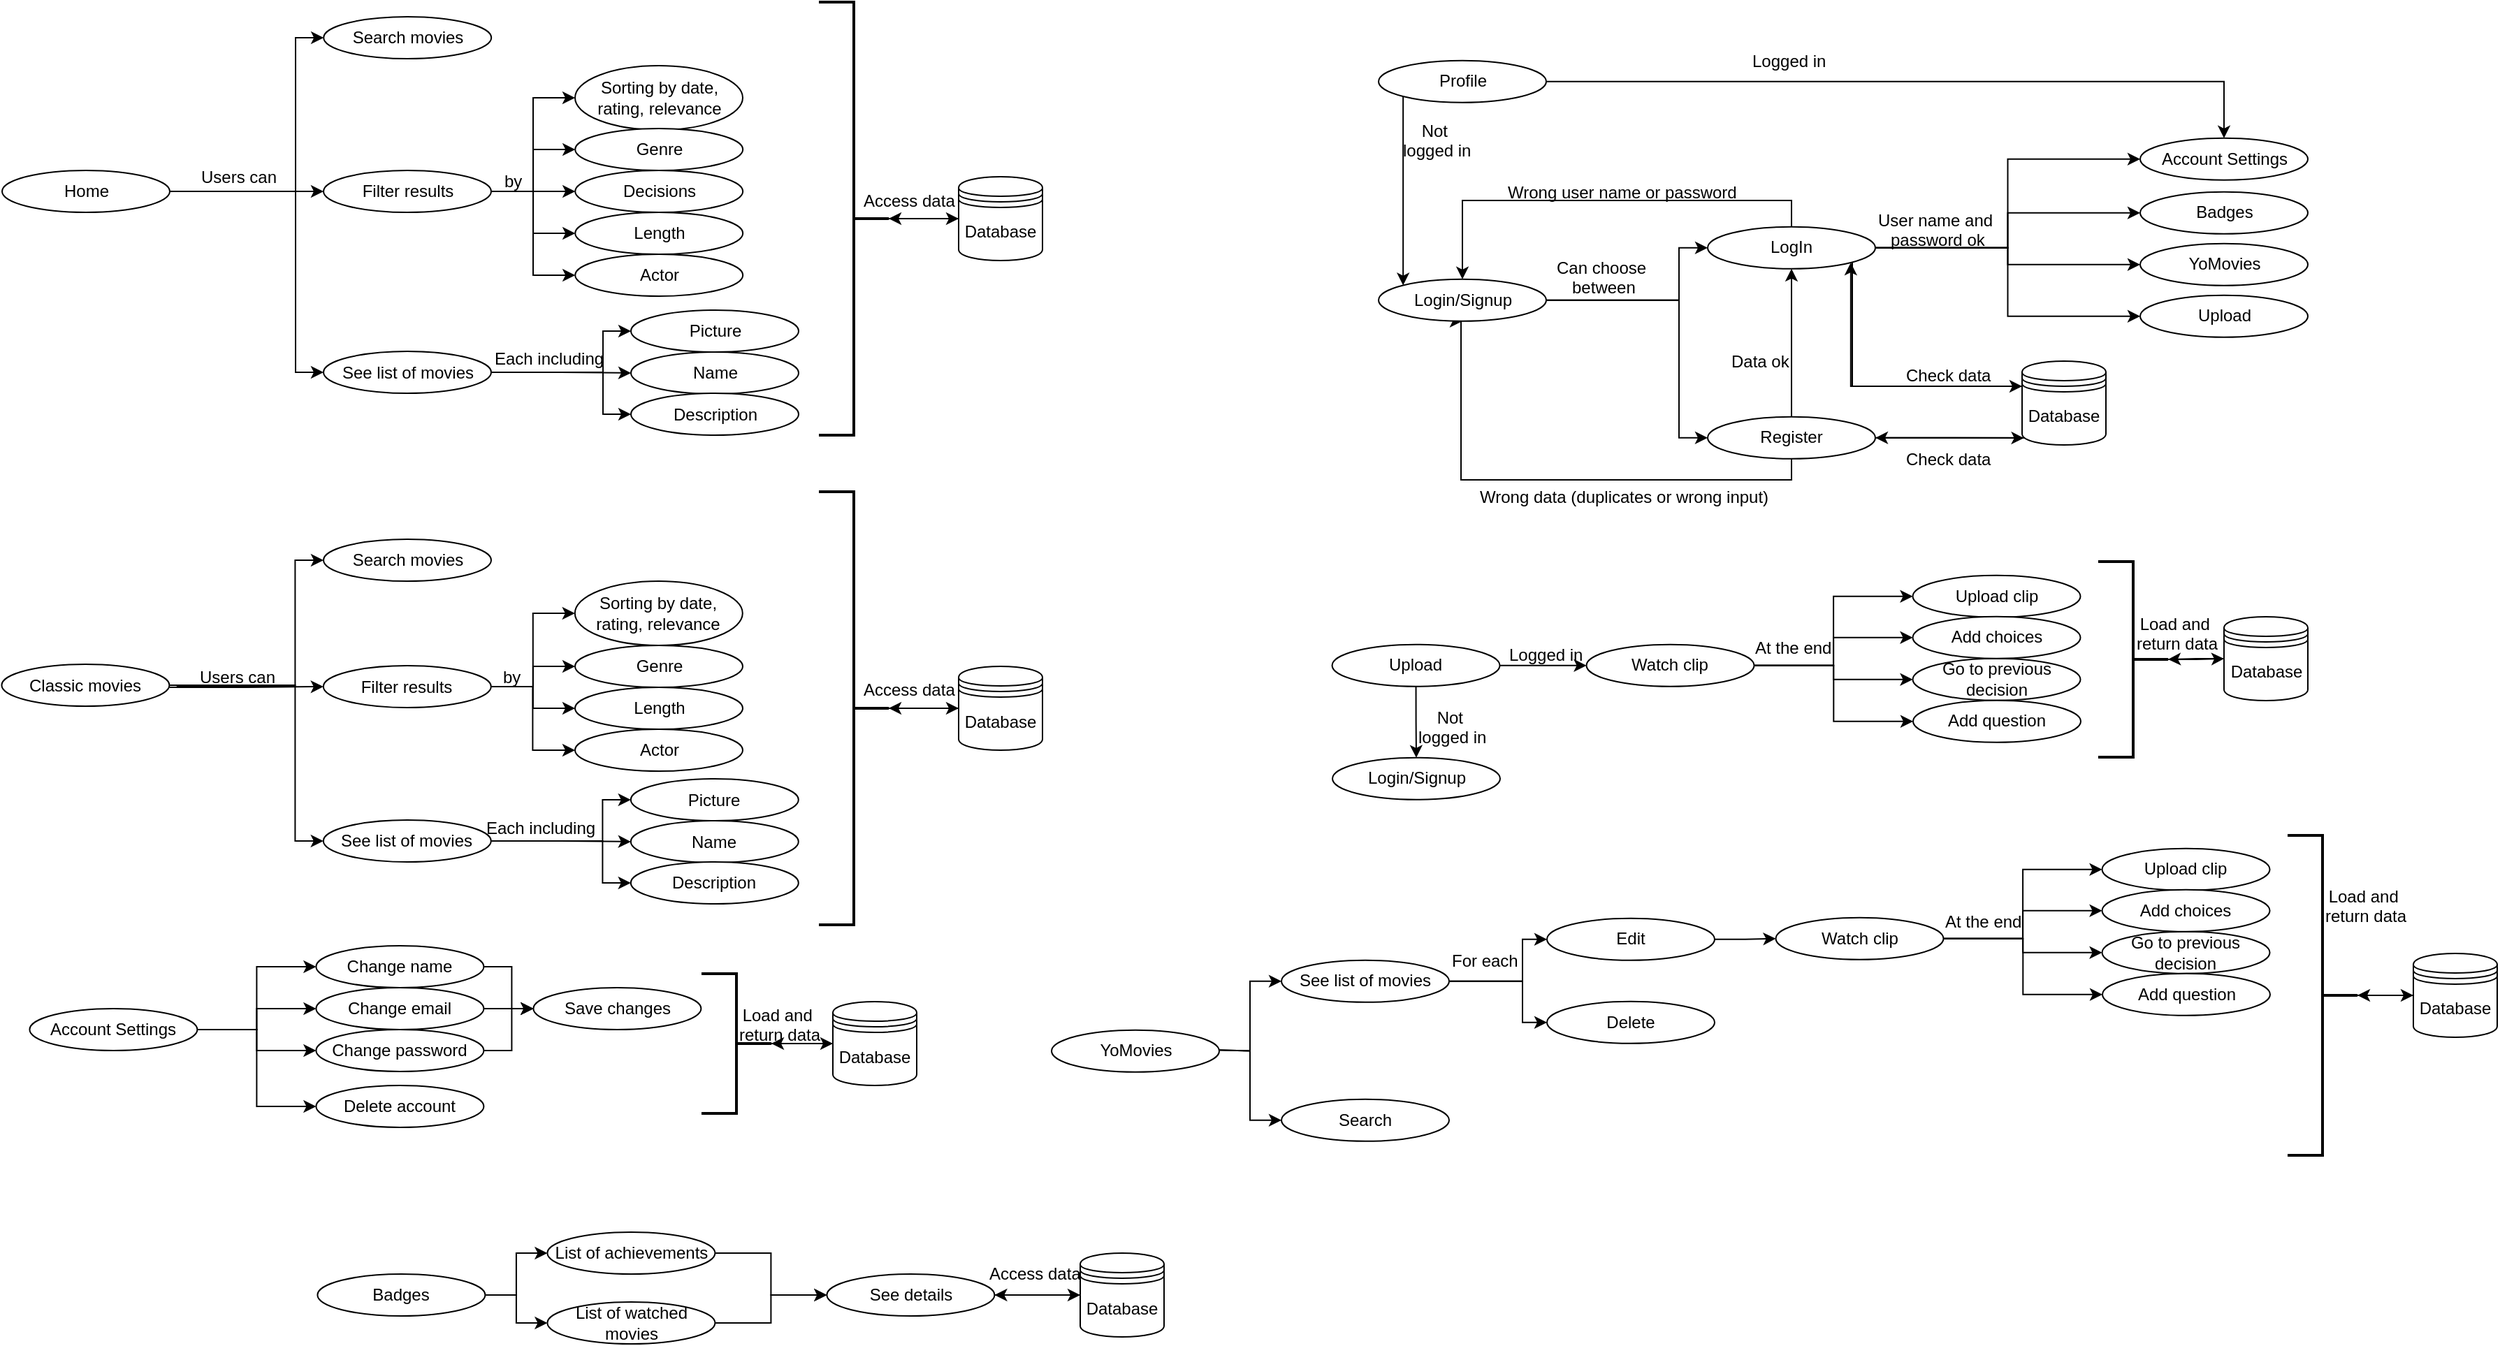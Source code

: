 <mxfile version="10.6.3" type="google"><diagram id="3zmbO9-V6iHNJjrqiIdQ" name="Page-1"><mxGraphModel dx="1140" dy="932" grid="1" gridSize="10" guides="1" tooltips="1" connect="1" arrows="1" fold="1" page="1" pageScale="1" pageWidth="827" pageHeight="1169" math="0" shadow="0"><root><mxCell id="0"/><mxCell id="1" parent="0"/><mxCell id="jppHFdjAUzHab7sKZtSi-10" style="edgeStyle=orthogonalEdgeStyle;rounded=0;orthogonalLoop=1;jettySize=auto;html=1;entryX=0;entryY=0.5;entryDx=0;entryDy=0;" edge="1" parent="1" source="mgn6zK6UEKOlEWov0Aiq-14" target="mgn6zK6UEKOlEWov0Aiq-22"><mxGeometry relative="1" as="geometry"/></mxCell><mxCell id="jppHFdjAUzHab7sKZtSi-11" style="edgeStyle=orthogonalEdgeStyle;rounded=0;orthogonalLoop=1;jettySize=auto;html=1;exitX=1;exitY=0.5;exitDx=0;exitDy=0;entryX=0;entryY=0.5;entryDx=0;entryDy=0;" edge="1" parent="1" source="mgn6zK6UEKOlEWov0Aiq-14" target="mgn6zK6UEKOlEWov0Aiq-24"><mxGeometry relative="1" as="geometry"/></mxCell><mxCell id="jppHFdjAUzHab7sKZtSi-12" style="edgeStyle=orthogonalEdgeStyle;rounded=0;orthogonalLoop=1;jettySize=auto;html=1;exitX=1;exitY=0.5;exitDx=0;exitDy=0;entryX=0;entryY=0.5;entryDx=0;entryDy=0;" edge="1" parent="1" source="mgn6zK6UEKOlEWov0Aiq-14" target="mgn6zK6UEKOlEWov0Aiq-21"><mxGeometry relative="1" as="geometry"/></mxCell><mxCell id="jppHFdjAUzHab7sKZtSi-80" style="edgeStyle=orthogonalEdgeStyle;rounded=0;orthogonalLoop=1;jettySize=auto;html=1;exitX=0.5;exitY=0;exitDx=0;exitDy=0;entryX=0.5;entryY=0;entryDx=0;entryDy=0;" edge="1" parent="1" source="mgn6zK6UEKOlEWov0Aiq-14" target="mgn6zK6UEKOlEWov0Aiq-29"><mxGeometry relative="1" as="geometry"><Array as="points"><mxPoint x="1305.5" y="171.5"/><mxPoint x="1070.5" y="171.5"/></Array></mxGeometry></mxCell><mxCell id="jppHFdjAUzHab7sKZtSi-91" style="edgeStyle=orthogonalEdgeStyle;rounded=0;orthogonalLoop=1;jettySize=auto;html=1;exitX=1;exitY=1;exitDx=0;exitDy=0;entryX=0;entryY=0.3;entryDx=0;entryDy=0;" edge="1" parent="1" source="mgn6zK6UEKOlEWov0Aiq-14" target="jppHFdjAUzHab7sKZtSi-86"><mxGeometry relative="1" as="geometry"><Array as="points"><mxPoint x="1349.5" y="304.5"/></Array></mxGeometry></mxCell><mxCell id="jppHFdjAUzHab7sKZtSi-154" style="edgeStyle=orthogonalEdgeStyle;rounded=0;orthogonalLoop=1;jettySize=auto;html=1;exitX=1;exitY=0.5;exitDx=0;exitDy=0;entryX=0;entryY=0.5;entryDx=0;entryDy=0;" edge="1" parent="1" source="mgn6zK6UEKOlEWov0Aiq-14" target="jppHFdjAUzHab7sKZtSi-153"><mxGeometry relative="1" as="geometry"/></mxCell><mxCell id="mgn6zK6UEKOlEWov0Aiq-14" value="LogIn" style="ellipse;whiteSpace=wrap;html=1;" parent="1" vertex="1"><mxGeometry x="1246" y="190.4" width="120" height="30" as="geometry"/></mxCell><mxCell id="jppHFdjAUzHab7sKZtSi-82" style="edgeStyle=orthogonalEdgeStyle;rounded=0;orthogonalLoop=1;jettySize=auto;html=1;entryX=0.5;entryY=1;entryDx=0;entryDy=0;" edge="1" parent="1" source="mgn6zK6UEKOlEWov0Aiq-18" target="mgn6zK6UEKOlEWov0Aiq-14"><mxGeometry relative="1" as="geometry"/></mxCell><mxCell id="jppHFdjAUzHab7sKZtSi-84" style="edgeStyle=orthogonalEdgeStyle;rounded=0;orthogonalLoop=1;jettySize=auto;html=1;entryX=0.5;entryY=1;entryDx=0;entryDy=0;" edge="1" parent="1" source="mgn6zK6UEKOlEWov0Aiq-18" target="mgn6zK6UEKOlEWov0Aiq-29"><mxGeometry relative="1" as="geometry"><Array as="points"><mxPoint x="1306.5" y="371.5"/><mxPoint x="1069.5" y="371.5"/></Array></mxGeometry></mxCell><mxCell id="jppHFdjAUzHab7sKZtSi-88" style="edgeStyle=orthogonalEdgeStyle;rounded=0;orthogonalLoop=1;jettySize=auto;html=1;entryX=0.022;entryY=0.918;entryDx=0;entryDy=0;entryPerimeter=0;" edge="1" parent="1" source="mgn6zK6UEKOlEWov0Aiq-18" target="jppHFdjAUzHab7sKZtSi-86"><mxGeometry relative="1" as="geometry"><Array as="points"><mxPoint x="1423" y="342"/><mxPoint x="1423" y="342"/></Array></mxGeometry></mxCell><mxCell id="mgn6zK6UEKOlEWov0Aiq-18" value="Register" style="ellipse;whiteSpace=wrap;html=1;" parent="1" vertex="1"><mxGeometry x="1246" y="326.4" width="120" height="30" as="geometry"/></mxCell><mxCell id="jppHFdjAUzHab7sKZtSi-6" style="edgeStyle=orthogonalEdgeStyle;rounded=0;orthogonalLoop=1;jettySize=auto;html=1;exitX=1;exitY=0.5;exitDx=0;exitDy=0;entryX=0;entryY=0.5;entryDx=0;entryDy=0;" edge="1" parent="1" source="mgn6zK6UEKOlEWov0Aiq-19" target="mgn6zK6UEKOlEWov0Aiq-28"><mxGeometry relative="1" as="geometry"><Array as="points"><mxPoint x="235.5" y="165"/><mxPoint x="235.5" y="55"/></Array></mxGeometry></mxCell><mxCell id="jppHFdjAUzHab7sKZtSi-7" style="edgeStyle=orthogonalEdgeStyle;rounded=0;orthogonalLoop=1;jettySize=auto;html=1;exitX=1;exitY=0.5;exitDx=0;exitDy=0;entryX=0;entryY=0.5;entryDx=0;entryDy=0;" edge="1" parent="1" source="mgn6zK6UEKOlEWov0Aiq-19" target="mgn6zK6UEKOlEWov0Aiq-36"><mxGeometry relative="1" as="geometry"/></mxCell><mxCell id="jppHFdjAUzHab7sKZtSi-22" style="edgeStyle=orthogonalEdgeStyle;rounded=0;orthogonalLoop=1;jettySize=auto;html=1;exitX=1;exitY=0.5;exitDx=0;exitDy=0;entryX=0;entryY=0.5;entryDx=0;entryDy=0;" edge="1" parent="1" source="mgn6zK6UEKOlEWov0Aiq-19" target="jppHFdjAUzHab7sKZtSi-21"><mxGeometry relative="1" as="geometry"><Array as="points"><mxPoint x="235.5" y="165"/><mxPoint x="235.5" y="295"/></Array></mxGeometry></mxCell><mxCell id="mgn6zK6UEKOlEWov0Aiq-19" value="Home" style="ellipse;whiteSpace=wrap;html=1;" parent="1" vertex="1"><mxGeometry x="25.5" y="150" width="120" height="30" as="geometry"/></mxCell><mxCell id="jppHFdjAUzHab7sKZtSi-62" style="edgeStyle=orthogonalEdgeStyle;rounded=0;orthogonalLoop=1;jettySize=auto;html=1;exitX=1;exitY=0.5;exitDx=0;exitDy=0;entryX=0;entryY=0.5;entryDx=0;entryDy=0;" edge="1" parent="1" source="mgn6zK6UEKOlEWov0Aiq-20" target="jppHFdjAUzHab7sKZtSi-54"><mxGeometry relative="1" as="geometry"><Array as="points"><mxPoint x="235.2" y="519"/><mxPoint x="235.2" y="630"/></Array></mxGeometry></mxCell><mxCell id="mgn6zK6UEKOlEWov0Aiq-20" value="Classic movies" style="ellipse;whiteSpace=wrap;html=1;" parent="1" vertex="1"><mxGeometry x="25.2" y="503.5" width="120" height="30" as="geometry"/></mxCell><mxCell id="mgn6zK6UEKOlEWov0Aiq-21" value="Upload" style="ellipse;whiteSpace=wrap;html=1;" parent="1" vertex="1"><mxGeometry x="1555.5" y="239.4" width="120" height="30" as="geometry"/></mxCell><mxCell id="mgn6zK6UEKOlEWov0Aiq-22" value="Account Settings&lt;br&gt;" style="ellipse;whiteSpace=wrap;html=1;" parent="1" vertex="1"><mxGeometry x="1555.5" y="126.9" width="120" height="30" as="geometry"/></mxCell><mxCell id="mgn6zK6UEKOlEWov0Aiq-24" value="Badges" style="ellipse;whiteSpace=wrap;html=1;" parent="1" vertex="1"><mxGeometry x="1555.5" y="165.4" width="120" height="30" as="geometry"/></mxCell><mxCell id="mgn6zK6UEKOlEWov0Aiq-28" value="Search movies" style="ellipse;whiteSpace=wrap;html=1;" parent="1" vertex="1"><mxGeometry x="255.6" y="40" width="120" height="30" as="geometry"/></mxCell><mxCell id="jppHFdjAUzHab7sKZtSi-4" style="edgeStyle=orthogonalEdgeStyle;rounded=0;orthogonalLoop=1;jettySize=auto;html=1;entryX=0;entryY=0.5;entryDx=0;entryDy=0;" edge="1" parent="1" source="mgn6zK6UEKOlEWov0Aiq-29" target="mgn6zK6UEKOlEWov0Aiq-14"><mxGeometry relative="1" as="geometry"><Array as="points"><mxPoint x="1225.5" y="242.5"/><mxPoint x="1225.5" y="205.5"/></Array></mxGeometry></mxCell><mxCell id="jppHFdjAUzHab7sKZtSi-5" style="edgeStyle=orthogonalEdgeStyle;rounded=0;orthogonalLoop=1;jettySize=auto;html=1;exitX=1;exitY=0.5;exitDx=0;exitDy=0;entryX=0;entryY=0.5;entryDx=0;entryDy=0;" edge="1" parent="1" source="mgn6zK6UEKOlEWov0Aiq-29" target="mgn6zK6UEKOlEWov0Aiq-18"><mxGeometry relative="1" as="geometry"><Array as="points"><mxPoint x="1225.5" y="242.5"/><mxPoint x="1225.5" y="341.5"/></Array></mxGeometry></mxCell><mxCell id="mgn6zK6UEKOlEWov0Aiq-29" value="Login/Signup" style="ellipse;whiteSpace=wrap;html=1;" parent="1" vertex="1"><mxGeometry x="1010.5" y="227.9" width="120" height="30" as="geometry"/></mxCell><mxCell id="jppHFdjAUzHab7sKZtSi-13" style="edgeStyle=orthogonalEdgeStyle;rounded=0;orthogonalLoop=1;jettySize=auto;html=1;entryX=0;entryY=0.5;entryDx=0;entryDy=0;" edge="1" parent="1" source="mgn6zK6UEKOlEWov0Aiq-36" target="jppHFdjAUzHab7sKZtSi-2"><mxGeometry relative="1" as="geometry"/></mxCell><mxCell id="jppHFdjAUzHab7sKZtSi-14" style="edgeStyle=orthogonalEdgeStyle;rounded=0;orthogonalLoop=1;jettySize=auto;html=1;entryX=0;entryY=0.5;entryDx=0;entryDy=0;" edge="1" parent="1" source="mgn6zK6UEKOlEWov0Aiq-36" target="jppHFdjAUzHab7sKZtSi-8"><mxGeometry relative="1" as="geometry"/></mxCell><mxCell id="jppHFdjAUzHab7sKZtSi-15" style="edgeStyle=orthogonalEdgeStyle;rounded=0;orthogonalLoop=1;jettySize=auto;html=1;exitX=1;exitY=0.5;exitDx=0;exitDy=0;entryX=0;entryY=0.5;entryDx=0;entryDy=0;" edge="1" parent="1" source="mgn6zK6UEKOlEWov0Aiq-36" target="jppHFdjAUzHab7sKZtSi-9"><mxGeometry relative="1" as="geometry"/></mxCell><mxCell id="jppHFdjAUzHab7sKZtSi-18" style="edgeStyle=orthogonalEdgeStyle;rounded=0;orthogonalLoop=1;jettySize=auto;html=1;exitX=1;exitY=0.5;exitDx=0;exitDy=0;entryX=0;entryY=0.5;entryDx=0;entryDy=0;" edge="1" parent="1" source="mgn6zK6UEKOlEWov0Aiq-36" target="jppHFdjAUzHab7sKZtSi-16"><mxGeometry relative="1" as="geometry"/></mxCell><mxCell id="jppHFdjAUzHab7sKZtSi-19" style="edgeStyle=orthogonalEdgeStyle;rounded=0;orthogonalLoop=1;jettySize=auto;html=1;exitX=1;exitY=0.5;exitDx=0;exitDy=0;entryX=0;entryY=0.5;entryDx=0;entryDy=0;" edge="1" parent="1" source="mgn6zK6UEKOlEWov0Aiq-36" target="jppHFdjAUzHab7sKZtSi-17"><mxGeometry relative="1" as="geometry"><Array as="points"><mxPoint x="405.5" y="165"/><mxPoint x="405.5" y="225"/></Array></mxGeometry></mxCell><mxCell id="mgn6zK6UEKOlEWov0Aiq-36" value="Filter results" style="ellipse;whiteSpace=wrap;html=1;" parent="1" vertex="1"><mxGeometry x="255.5" y="150" width="120" height="30" as="geometry"/></mxCell><mxCell id="jppHFdjAUzHab7sKZtSi-2" value="Sorting by date, rating, relevance" style="ellipse;whiteSpace=wrap;html=1;" vertex="1" parent="1"><mxGeometry x="435.5" y="75" width="120" height="46" as="geometry"/></mxCell><mxCell id="jppHFdjAUzHab7sKZtSi-8" value="Genre" style="ellipse;whiteSpace=wrap;html=1;" vertex="1" parent="1"><mxGeometry x="435.6" y="120" width="120" height="30" as="geometry"/></mxCell><mxCell id="jppHFdjAUzHab7sKZtSi-9" value="Decisions" style="ellipse;whiteSpace=wrap;html=1;" vertex="1" parent="1"><mxGeometry x="435.6" y="150" width="120" height="30" as="geometry"/></mxCell><mxCell id="jppHFdjAUzHab7sKZtSi-16" value="Length" style="ellipse;whiteSpace=wrap;html=1;" vertex="1" parent="1"><mxGeometry x="435.6" y="180" width="120" height="30" as="geometry"/></mxCell><mxCell id="jppHFdjAUzHab7sKZtSi-17" value="Actor&lt;br&gt;" style="ellipse;whiteSpace=wrap;html=1;" vertex="1" parent="1"><mxGeometry x="435.6" y="210" width="120" height="30" as="geometry"/></mxCell><mxCell id="jppHFdjAUzHab7sKZtSi-26" style="edgeStyle=orthogonalEdgeStyle;rounded=0;orthogonalLoop=1;jettySize=auto;html=1;entryX=0;entryY=0.5;entryDx=0;entryDy=0;" edge="1" parent="1" source="jppHFdjAUzHab7sKZtSi-21" target="jppHFdjAUzHab7sKZtSi-24"><mxGeometry relative="1" as="geometry"/></mxCell><mxCell id="jppHFdjAUzHab7sKZtSi-27" style="edgeStyle=orthogonalEdgeStyle;rounded=0;orthogonalLoop=1;jettySize=auto;html=1;entryX=0;entryY=0.5;entryDx=0;entryDy=0;" edge="1" parent="1" source="jppHFdjAUzHab7sKZtSi-21" target="jppHFdjAUzHab7sKZtSi-23"><mxGeometry relative="1" as="geometry"><Array as="points"><mxPoint x="455.5" y="295"/><mxPoint x="455.5" y="265"/></Array></mxGeometry></mxCell><mxCell id="jppHFdjAUzHab7sKZtSi-28" style="edgeStyle=orthogonalEdgeStyle;rounded=0;orthogonalLoop=1;jettySize=auto;html=1;entryX=0;entryY=0.5;entryDx=0;entryDy=0;" edge="1" parent="1" source="jppHFdjAUzHab7sKZtSi-21" target="jppHFdjAUzHab7sKZtSi-25"><mxGeometry relative="1" as="geometry"><Array as="points"><mxPoint x="455.5" y="295"/><mxPoint x="455.5" y="325"/></Array></mxGeometry></mxCell><mxCell id="jppHFdjAUzHab7sKZtSi-21" value="See list of movies" style="ellipse;whiteSpace=wrap;html=1;" vertex="1" parent="1"><mxGeometry x="255.5" y="279.5" width="120" height="30" as="geometry"/></mxCell><mxCell id="jppHFdjAUzHab7sKZtSi-23" value="Picture" style="ellipse;whiteSpace=wrap;html=1;" vertex="1" parent="1"><mxGeometry x="475.5" y="250" width="120" height="30" as="geometry"/></mxCell><mxCell id="jppHFdjAUzHab7sKZtSi-24" value="Name" style="ellipse;whiteSpace=wrap;html=1;" vertex="1" parent="1"><mxGeometry x="475.5" y="280" width="120" height="30" as="geometry"/></mxCell><mxCell id="jppHFdjAUzHab7sKZtSi-25" value="Description" style="ellipse;whiteSpace=wrap;html=1;" vertex="1" parent="1"><mxGeometry x="475.5" y="309.5" width="120" height="30" as="geometry"/></mxCell><mxCell id="jppHFdjAUzHab7sKZtSi-30" value="Users can" style="text;html=1;resizable=0;points=[];autosize=1;align=left;verticalAlign=top;spacingTop=-4;" vertex="1" parent="1"><mxGeometry x="165.5" y="145" width="70" height="20" as="geometry"/></mxCell><mxCell id="jppHFdjAUzHab7sKZtSi-31" value="by" style="text;html=1;resizable=0;points=[];autosize=1;align=left;verticalAlign=top;spacingTop=-4;" vertex="1" parent="1"><mxGeometry x="382.5" y="148" width="30" height="20" as="geometry"/></mxCell><mxCell id="jppHFdjAUzHab7sKZtSi-33" value="Each including" style="text;html=1;resizable=0;points=[];autosize=1;align=left;verticalAlign=top;spacingTop=-4;" vertex="1" parent="1"><mxGeometry x="375.5" y="274.5" width="90" height="20" as="geometry"/></mxCell><mxCell id="jppHFdjAUzHab7sKZtSi-36" style="edgeStyle=orthogonalEdgeStyle;rounded=0;orthogonalLoop=1;jettySize=auto;html=1;exitX=1;exitY=0.5;exitDx=0;exitDy=0;entryX=0;entryY=0.5;entryDx=0;entryDy=0;" edge="1" parent="1" target="jppHFdjAUzHab7sKZtSi-39"><mxGeometry relative="1" as="geometry"><mxPoint x="150.4" y="519.5" as="sourcePoint"/><Array as="points"><mxPoint x="235.2" y="520"/><mxPoint x="235.2" y="429"/></Array></mxGeometry></mxCell><mxCell id="jppHFdjAUzHab7sKZtSi-37" style="edgeStyle=orthogonalEdgeStyle;rounded=0;orthogonalLoop=1;jettySize=auto;html=1;exitX=1;exitY=0.55;exitDx=0;exitDy=0;entryX=0;entryY=0.5;entryDx=0;entryDy=0;exitPerimeter=0;" edge="1" parent="1" target="jppHFdjAUzHab7sKZtSi-45" source="mgn6zK6UEKOlEWov0Aiq-20"><mxGeometry relative="1" as="geometry"><mxPoint x="150.4" y="519.5" as="sourcePoint"/></mxGeometry></mxCell><mxCell id="jppHFdjAUzHab7sKZtSi-39" value="Search movies" style="ellipse;whiteSpace=wrap;html=1;" vertex="1" parent="1"><mxGeometry x="255.5" y="414" width="120" height="30" as="geometry"/></mxCell><mxCell id="jppHFdjAUzHab7sKZtSi-40" style="edgeStyle=orthogonalEdgeStyle;rounded=0;orthogonalLoop=1;jettySize=auto;html=1;entryX=0;entryY=0.5;entryDx=0;entryDy=0;" edge="1" parent="1" source="jppHFdjAUzHab7sKZtSi-45" target="jppHFdjAUzHab7sKZtSi-46"><mxGeometry relative="1" as="geometry"/></mxCell><mxCell id="jppHFdjAUzHab7sKZtSi-41" style="edgeStyle=orthogonalEdgeStyle;rounded=0;orthogonalLoop=1;jettySize=auto;html=1;entryX=0;entryY=0.5;entryDx=0;entryDy=0;" edge="1" parent="1" source="jppHFdjAUzHab7sKZtSi-45" target="jppHFdjAUzHab7sKZtSi-47"><mxGeometry relative="1" as="geometry"/></mxCell><mxCell id="jppHFdjAUzHab7sKZtSi-43" style="edgeStyle=orthogonalEdgeStyle;rounded=0;orthogonalLoop=1;jettySize=auto;html=1;exitX=1;exitY=0.5;exitDx=0;exitDy=0;entryX=0;entryY=0.5;entryDx=0;entryDy=0;" edge="1" parent="1" source="jppHFdjAUzHab7sKZtSi-45" target="jppHFdjAUzHab7sKZtSi-49"><mxGeometry relative="1" as="geometry"/></mxCell><mxCell id="jppHFdjAUzHab7sKZtSi-44" style="edgeStyle=orthogonalEdgeStyle;rounded=0;orthogonalLoop=1;jettySize=auto;html=1;exitX=1;exitY=0.5;exitDx=0;exitDy=0;entryX=0;entryY=0.5;entryDx=0;entryDy=0;" edge="1" parent="1" source="jppHFdjAUzHab7sKZtSi-45" target="jppHFdjAUzHab7sKZtSi-50"><mxGeometry relative="1" as="geometry"><Array as="points"><mxPoint x="405.2" y="520"/><mxPoint x="405.2" y="565"/></Array></mxGeometry></mxCell><mxCell id="jppHFdjAUzHab7sKZtSi-45" value="Filter results" style="ellipse;whiteSpace=wrap;html=1;" vertex="1" parent="1"><mxGeometry x="255.4" y="504.5" width="120" height="30" as="geometry"/></mxCell><mxCell id="jppHFdjAUzHab7sKZtSi-46" value="Sorting by date, rating, relevance" style="ellipse;whiteSpace=wrap;html=1;" vertex="1" parent="1"><mxGeometry x="435.4" y="444" width="120" height="46" as="geometry"/></mxCell><mxCell id="jppHFdjAUzHab7sKZtSi-47" value="Genre" style="ellipse;whiteSpace=wrap;html=1;" vertex="1" parent="1"><mxGeometry x="435.5" y="490" width="120" height="30" as="geometry"/></mxCell><mxCell id="jppHFdjAUzHab7sKZtSi-49" value="Length" style="ellipse;whiteSpace=wrap;html=1;" vertex="1" parent="1"><mxGeometry x="435.5" y="520" width="120" height="30" as="geometry"/></mxCell><mxCell id="jppHFdjAUzHab7sKZtSi-50" value="Actor&lt;br&gt;" style="ellipse;whiteSpace=wrap;html=1;" vertex="1" parent="1"><mxGeometry x="435.5" y="550" width="120" height="30" as="geometry"/></mxCell><mxCell id="jppHFdjAUzHab7sKZtSi-63" style="edgeStyle=orthogonalEdgeStyle;rounded=0;orthogonalLoop=1;jettySize=auto;html=1;exitX=1;exitY=0.5;exitDx=0;exitDy=0;entryX=0;entryY=0.5;entryDx=0;entryDy=0;" edge="1" parent="1" source="jppHFdjAUzHab7sKZtSi-54" target="jppHFdjAUzHab7sKZtSi-55"><mxGeometry relative="1" as="geometry"><Array as="points"><mxPoint x="455.2" y="630"/><mxPoint x="455.2" y="601"/></Array></mxGeometry></mxCell><mxCell id="jppHFdjAUzHab7sKZtSi-64" style="edgeStyle=orthogonalEdgeStyle;rounded=0;orthogonalLoop=1;jettySize=auto;html=1;exitX=1;exitY=0.5;exitDx=0;exitDy=0;entryX=0;entryY=0.5;entryDx=0;entryDy=0;" edge="1" parent="1" source="jppHFdjAUzHab7sKZtSi-54" target="jppHFdjAUzHab7sKZtSi-56"><mxGeometry relative="1" as="geometry"/></mxCell><mxCell id="jppHFdjAUzHab7sKZtSi-65" style="edgeStyle=orthogonalEdgeStyle;rounded=0;orthogonalLoop=1;jettySize=auto;html=1;exitX=1;exitY=0.5;exitDx=0;exitDy=0;entryX=0;entryY=0.5;entryDx=0;entryDy=0;" edge="1" parent="1" source="jppHFdjAUzHab7sKZtSi-54" target="jppHFdjAUzHab7sKZtSi-57"><mxGeometry relative="1" as="geometry"><Array as="points"><mxPoint x="455.2" y="630"/><mxPoint x="455.2" y="660"/></Array></mxGeometry></mxCell><mxCell id="jppHFdjAUzHab7sKZtSi-54" value="See list of movies" style="ellipse;whiteSpace=wrap;html=1;" vertex="1" parent="1"><mxGeometry x="255.4" y="615" width="120" height="30" as="geometry"/></mxCell><mxCell id="jppHFdjAUzHab7sKZtSi-55" value="Picture" style="ellipse;whiteSpace=wrap;html=1;" vertex="1" parent="1"><mxGeometry x="475.4" y="585.5" width="120" height="30" as="geometry"/></mxCell><mxCell id="jppHFdjAUzHab7sKZtSi-56" value="Name" style="ellipse;whiteSpace=wrap;html=1;" vertex="1" parent="1"><mxGeometry x="475.4" y="615.5" width="120" height="30" as="geometry"/></mxCell><mxCell id="jppHFdjAUzHab7sKZtSi-57" value="Description" style="ellipse;whiteSpace=wrap;html=1;" vertex="1" parent="1"><mxGeometry x="475.4" y="645" width="120" height="30" as="geometry"/></mxCell><mxCell id="jppHFdjAUzHab7sKZtSi-58" value="Users can" style="text;html=1;resizable=0;points=[];autosize=1;align=left;verticalAlign=top;spacingTop=-4;" vertex="1" parent="1"><mxGeometry x="165.4" y="502.5" width="70" height="20" as="geometry"/></mxCell><mxCell id="jppHFdjAUzHab7sKZtSi-59" value="by" style="text;html=1;resizable=0;points=[];autosize=1;align=left;verticalAlign=top;spacingTop=-4;" vertex="1" parent="1"><mxGeometry x="382.4" y="502.5" width="30" height="20" as="geometry"/></mxCell><mxCell id="jppHFdjAUzHab7sKZtSi-60" value="Each including" style="text;html=1;resizable=0;points=[];autosize=1;align=left;verticalAlign=top;spacingTop=-4;" vertex="1" parent="1"><mxGeometry x="370.4" y="610.5" width="90" height="20" as="geometry"/></mxCell><mxCell id="jppHFdjAUzHab7sKZtSi-68" style="edgeStyle=orthogonalEdgeStyle;rounded=0;orthogonalLoop=1;jettySize=auto;html=1;entryX=0.5;entryY=0;entryDx=0;entryDy=0;" edge="1" parent="1" source="jppHFdjAUzHab7sKZtSi-66" target="mgn6zK6UEKOlEWov0Aiq-22"><mxGeometry relative="1" as="geometry"/></mxCell><mxCell id="jppHFdjAUzHab7sKZtSi-79" style="edgeStyle=orthogonalEdgeStyle;rounded=0;orthogonalLoop=1;jettySize=auto;html=1;exitX=0;exitY=1;exitDx=0;exitDy=0;entryX=0;entryY=0;entryDx=0;entryDy=0;" edge="1" parent="1" source="jppHFdjAUzHab7sKZtSi-66" target="mgn6zK6UEKOlEWov0Aiq-29"><mxGeometry relative="1" as="geometry"/></mxCell><mxCell id="jppHFdjAUzHab7sKZtSi-66" value="Profile" style="ellipse;whiteSpace=wrap;html=1;" vertex="1" parent="1"><mxGeometry x="1010.5" y="71.4" width="120" height="30" as="geometry"/></mxCell><mxCell id="jppHFdjAUzHab7sKZtSi-104" style="edgeStyle=orthogonalEdgeStyle;rounded=0;orthogonalLoop=1;jettySize=auto;html=1;" edge="1" parent="1" source="jppHFdjAUzHab7sKZtSi-67" target="jppHFdjAUzHab7sKZtSi-101"><mxGeometry relative="1" as="geometry"/></mxCell><mxCell id="jppHFdjAUzHab7sKZtSi-116" style="edgeStyle=orthogonalEdgeStyle;rounded=0;orthogonalLoop=1;jettySize=auto;html=1;entryX=0.5;entryY=0;entryDx=0;entryDy=0;" edge="1" parent="1" source="jppHFdjAUzHab7sKZtSi-67" target="jppHFdjAUzHab7sKZtSi-115"><mxGeometry relative="1" as="geometry"><mxPoint x="1037.167" y="574.667" as="targetPoint"/></mxGeometry></mxCell><mxCell id="jppHFdjAUzHab7sKZtSi-67" value="Upload" style="ellipse;whiteSpace=wrap;html=1;" vertex="1" parent="1"><mxGeometry x="977.265" y="489.4" width="120" height="30" as="geometry"/></mxCell><mxCell id="jppHFdjAUzHab7sKZtSi-69" value="Logged in" style="text;html=1;resizable=0;points=[];autosize=1;align=left;verticalAlign=top;spacingTop=-4;" vertex="1" parent="1"><mxGeometry x="1275.5" y="61.5" width="70" height="20" as="geometry"/></mxCell><mxCell id="jppHFdjAUzHab7sKZtSi-70" value="&lt;div style=&quot;text-align: center&quot;&gt;&lt;span&gt;Not&amp;nbsp;&lt;/span&gt;&lt;/div&gt;&lt;div style=&quot;text-align: center&quot;&gt;&lt;span&gt;logged in&lt;/span&gt;&lt;/div&gt;" style="text;html=1;resizable=0;points=[];autosize=1;align=left;verticalAlign=top;spacingTop=-4;" vertex="1" parent="1"><mxGeometry x="1025.5" y="112" width="60" height="30" as="geometry"/></mxCell><mxCell id="jppHFdjAUzHab7sKZtSi-75" value="&lt;div style=&quot;text-align: center&quot;&gt;&lt;span&gt;User name&amp;nbsp;&lt;/span&gt;&lt;span&gt;and&amp;nbsp;&lt;/span&gt;&lt;/div&gt;&lt;div style=&quot;text-align: center&quot;&gt;&lt;span&gt;password ok&lt;/span&gt;&lt;/div&gt;" style="text;html=1;resizable=0;points=[];autosize=1;align=left;verticalAlign=top;spacingTop=-4;" vertex="1" parent="1"><mxGeometry x="1366" y="175.5" width="100" height="30" as="geometry"/></mxCell><mxCell id="jppHFdjAUzHab7sKZtSi-77" value="Wrong user name or password" style="text;html=1;resizable=0;points=[];autosize=1;align=left;verticalAlign=top;spacingTop=-4;" vertex="1" parent="1"><mxGeometry x="1100.5" y="155.5" width="180" height="20" as="geometry"/></mxCell><mxCell id="jppHFdjAUzHab7sKZtSi-81" value="&lt;div style=&quot;text-align: center&quot;&gt;&lt;span&gt;Can choose&lt;/span&gt;&lt;/div&gt;&lt;div style=&quot;text-align: center&quot;&gt;&lt;span&gt;&amp;nbsp;between&lt;/span&gt;&lt;/div&gt;" style="text;html=1;resizable=0;points=[];autosize=1;align=left;verticalAlign=top;spacingTop=-4;" vertex="1" parent="1"><mxGeometry x="1135.5" y="209.5" width="80" height="30" as="geometry"/></mxCell><mxCell id="jppHFdjAUzHab7sKZtSi-83" value="Data ok" style="text;html=1;resizable=0;points=[];autosize=1;align=left;verticalAlign=top;spacingTop=-4;" vertex="1" parent="1"><mxGeometry x="1260.5" y="276.5" width="60" height="20" as="geometry"/></mxCell><mxCell id="jppHFdjAUzHab7sKZtSi-85" value="Wrong data (duplicates or wrong input)" style="text;html=1;resizable=0;points=[];autosize=1;align=left;verticalAlign=top;spacingTop=-4;" vertex="1" parent="1"><mxGeometry x="1080.5" y="374" width="220" height="20" as="geometry"/></mxCell><mxCell id="jppHFdjAUzHab7sKZtSi-92" style="edgeStyle=orthogonalEdgeStyle;rounded=0;orthogonalLoop=1;jettySize=auto;html=1;exitX=0;exitY=0.3;exitDx=0;exitDy=0;entryX=1;entryY=1;entryDx=0;entryDy=0;" edge="1" parent="1" source="jppHFdjAUzHab7sKZtSi-86" target="mgn6zK6UEKOlEWov0Aiq-14"><mxGeometry relative="1" as="geometry"/></mxCell><mxCell id="jppHFdjAUzHab7sKZtSi-93" style="edgeStyle=orthogonalEdgeStyle;rounded=0;orthogonalLoop=1;jettySize=auto;html=1;exitX=0.15;exitY=0.95;exitDx=0;exitDy=0;exitPerimeter=0;entryX=1;entryY=0.5;entryDx=0;entryDy=0;" edge="1" parent="1" source="jppHFdjAUzHab7sKZtSi-86" target="mgn6zK6UEKOlEWov0Aiq-18"><mxGeometry relative="1" as="geometry"><Array as="points"><mxPoint x="1480" y="342"/></Array></mxGeometry></mxCell><mxCell id="jppHFdjAUzHab7sKZtSi-86" value="Database" style="shape=datastore;whiteSpace=wrap;html=1;" vertex="1" parent="1"><mxGeometry x="1471" y="286.5" width="60" height="60" as="geometry"/></mxCell><mxCell id="jppHFdjAUzHab7sKZtSi-94" value="Check data" style="text;html=1;resizable=0;points=[];autosize=1;align=left;verticalAlign=top;spacingTop=-4;" vertex="1" parent="1"><mxGeometry x="1386" y="286.5" width="80" height="20" as="geometry"/></mxCell><mxCell id="jppHFdjAUzHab7sKZtSi-95" value="Check data" style="text;html=1;resizable=0;points=[];autosize=1;align=left;verticalAlign=top;spacingTop=-4;" vertex="1" parent="1"><mxGeometry x="1386" y="346.5" width="80" height="20" as="geometry"/></mxCell><mxCell id="jppHFdjAUzHab7sKZtSi-98" value="&lt;div style=&quot;text-align: center&quot;&gt;&lt;span&gt;Not&amp;nbsp;&lt;/span&gt;&lt;/div&gt;&lt;div style=&quot;text-align: center&quot;&gt;&lt;span&gt;logged in&lt;/span&gt;&lt;/div&gt;" style="text;html=1;resizable=0;points=[];autosize=1;align=left;verticalAlign=top;spacingTop=-4;" vertex="1" parent="1"><mxGeometry x="1037.265" y="532" width="60" height="30" as="geometry"/></mxCell><mxCell id="jppHFdjAUzHab7sKZtSi-100" value="Upload clip" style="ellipse;whiteSpace=wrap;html=1;" vertex="1" parent="1"><mxGeometry x="1392.765" y="439.9" width="120" height="30" as="geometry"/></mxCell><mxCell id="jppHFdjAUzHab7sKZtSi-169" style="edgeStyle=orthogonalEdgeStyle;rounded=0;orthogonalLoop=1;jettySize=auto;html=1;entryX=0;entryY=0.5;entryDx=0;entryDy=0;" edge="1" parent="1" source="jppHFdjAUzHab7sKZtSi-101" target="jppHFdjAUzHab7sKZtSi-100"><mxGeometry relative="1" as="geometry"/></mxCell><mxCell id="jppHFdjAUzHab7sKZtSi-170" style="edgeStyle=orthogonalEdgeStyle;rounded=0;orthogonalLoop=1;jettySize=auto;html=1;entryX=0;entryY=0.5;entryDx=0;entryDy=0;" edge="1" parent="1" source="jppHFdjAUzHab7sKZtSi-101" target="jppHFdjAUzHab7sKZtSi-103"><mxGeometry relative="1" as="geometry"/></mxCell><mxCell id="jppHFdjAUzHab7sKZtSi-171" style="edgeStyle=orthogonalEdgeStyle;rounded=0;orthogonalLoop=1;jettySize=auto;html=1;entryX=0;entryY=0.5;entryDx=0;entryDy=0;" edge="1" parent="1" source="jppHFdjAUzHab7sKZtSi-101" target="jppHFdjAUzHab7sKZtSi-102"><mxGeometry relative="1" as="geometry"/></mxCell><mxCell id="jppHFdjAUzHab7sKZtSi-172" style="edgeStyle=orthogonalEdgeStyle;rounded=0;orthogonalLoop=1;jettySize=auto;html=1;entryX=0;entryY=0.5;entryDx=0;entryDy=0;" edge="1" parent="1" source="jppHFdjAUzHab7sKZtSi-101" target="jppHFdjAUzHab7sKZtSi-163"><mxGeometry relative="1" as="geometry"/></mxCell><mxCell id="jppHFdjAUzHab7sKZtSi-101" value="Watch clip" style="ellipse;whiteSpace=wrap;html=1;" vertex="1" parent="1"><mxGeometry x="1159.265" y="489.4" width="120" height="30" as="geometry"/></mxCell><mxCell id="jppHFdjAUzHab7sKZtSi-102" value="Go to previous decision" style="ellipse;whiteSpace=wrap;html=1;" vertex="1" parent="1"><mxGeometry x="1392.765" y="499.4" width="120" height="30" as="geometry"/></mxCell><mxCell id="jppHFdjAUzHab7sKZtSi-103" value="Add choices" style="ellipse;whiteSpace=wrap;html=1;" vertex="1" parent="1"><mxGeometry x="1392.765" y="469.4" width="120" height="30" as="geometry"/></mxCell><mxCell id="jppHFdjAUzHab7sKZtSi-105" value="Logged in" style="text;html=1;resizable=0;points=[];autosize=1;align=left;verticalAlign=top;spacingTop=-4;" vertex="1" parent="1"><mxGeometry x="1101.765" y="487" width="70" height="20" as="geometry"/></mxCell><mxCell id="jppHFdjAUzHab7sKZtSi-109" value="At the end" style="text;html=1;resizable=0;points=[];autosize=1;align=left;verticalAlign=top;spacingTop=-4;" vertex="1" parent="1"><mxGeometry x="1278.265" y="482" width="70" height="20" as="geometry"/></mxCell><mxCell id="jppHFdjAUzHab7sKZtSi-115" value="Login/Signup" style="ellipse;whiteSpace=wrap;html=1;" vertex="1" parent="1"><mxGeometry x="977.5" y="570.4" width="120" height="30" as="geometry"/></mxCell><mxCell id="jppHFdjAUzHab7sKZtSi-120" style="edgeStyle=orthogonalEdgeStyle;rounded=0;orthogonalLoop=1;jettySize=auto;html=1;entryX=0;entryY=0.5;entryDx=0;entryDy=0;" edge="1" parent="1" source="jppHFdjAUzHab7sKZtSi-117" target="jppHFdjAUzHab7sKZtSi-118"><mxGeometry relative="1" as="geometry"><mxPoint x="700" y="184.5" as="targetPoint"/></mxGeometry></mxCell><mxCell id="jppHFdjAUzHab7sKZtSi-117" value="" style="strokeWidth=2;html=1;shape=mxgraph.flowchart.annotation_2;align=left;direction=west;" vertex="1" parent="1"><mxGeometry x="610" y="29.5" width="50" height="310" as="geometry"/></mxCell><mxCell id="jppHFdjAUzHab7sKZtSi-123" style="edgeStyle=orthogonalEdgeStyle;rounded=0;orthogonalLoop=1;jettySize=auto;html=1;entryX=0;entryY=0.5;entryDx=0;entryDy=0;entryPerimeter=0;" edge="1" parent="1" source="jppHFdjAUzHab7sKZtSi-118" target="jppHFdjAUzHab7sKZtSi-117"><mxGeometry relative="1" as="geometry"/></mxCell><mxCell id="jppHFdjAUzHab7sKZtSi-118" value="Database" style="shape=datastore;whiteSpace=wrap;html=1;" vertex="1" parent="1"><mxGeometry x="710" y="154.5" width="60" height="60" as="geometry"/></mxCell><mxCell id="jppHFdjAUzHab7sKZtSi-122" value="Access data" style="text;html=1;resizable=0;points=[];autosize=1;align=left;verticalAlign=top;spacingTop=-4;" vertex="1" parent="1"><mxGeometry x="640" y="161.5" width="80" height="20" as="geometry"/></mxCell><mxCell id="jppHFdjAUzHab7sKZtSi-124" style="edgeStyle=orthogonalEdgeStyle;rounded=0;orthogonalLoop=1;jettySize=auto;html=1;entryX=0;entryY=0.5;entryDx=0;entryDy=0;" edge="1" parent="1" source="jppHFdjAUzHab7sKZtSi-125" target="jppHFdjAUzHab7sKZtSi-127"><mxGeometry relative="1" as="geometry"><mxPoint x="700" y="535.0" as="targetPoint"/></mxGeometry></mxCell><mxCell id="jppHFdjAUzHab7sKZtSi-125" value="" style="strokeWidth=2;html=1;shape=mxgraph.flowchart.annotation_2;align=left;direction=west;" vertex="1" parent="1"><mxGeometry x="610" y="380" width="50" height="310" as="geometry"/></mxCell><mxCell id="jppHFdjAUzHab7sKZtSi-126" style="edgeStyle=orthogonalEdgeStyle;rounded=0;orthogonalLoop=1;jettySize=auto;html=1;entryX=0;entryY=0.5;entryDx=0;entryDy=0;entryPerimeter=0;" edge="1" parent="1" source="jppHFdjAUzHab7sKZtSi-127" target="jppHFdjAUzHab7sKZtSi-125"><mxGeometry relative="1" as="geometry"/></mxCell><mxCell id="jppHFdjAUzHab7sKZtSi-127" value="Database" style="shape=datastore;whiteSpace=wrap;html=1;" vertex="1" parent="1"><mxGeometry x="710" y="505" width="60" height="60" as="geometry"/></mxCell><mxCell id="jppHFdjAUzHab7sKZtSi-128" value="Access data" style="text;html=1;resizable=0;points=[];autosize=1;align=left;verticalAlign=top;spacingTop=-4;" vertex="1" parent="1"><mxGeometry x="640" y="512" width="80" height="20" as="geometry"/></mxCell><mxCell id="jppHFdjAUzHab7sKZtSi-131" style="edgeStyle=orthogonalEdgeStyle;rounded=0;orthogonalLoop=1;jettySize=auto;html=1;entryX=0;entryY=0.5;entryDx=0;entryDy=0;" edge="1" parent="1" source="jppHFdjAUzHab7sKZtSi-129" target="jppHFdjAUzHab7sKZtSi-130"><mxGeometry relative="1" as="geometry"/></mxCell><mxCell id="jppHFdjAUzHab7sKZtSi-129" value="" style="strokeWidth=2;html=1;shape=mxgraph.flowchart.annotation_2;align=left;direction=west;" vertex="1" parent="1"><mxGeometry x="1525.5" y="430" width="50" height="140" as="geometry"/></mxCell><mxCell id="jppHFdjAUzHab7sKZtSi-133" style="edgeStyle=orthogonalEdgeStyle;rounded=0;orthogonalLoop=1;jettySize=auto;html=1;exitX=0;exitY=0.5;exitDx=0;exitDy=0;entryX=0;entryY=0.5;entryDx=0;entryDy=0;entryPerimeter=0;" edge="1" parent="1" source="jppHFdjAUzHab7sKZtSi-130" target="jppHFdjAUzHab7sKZtSi-129"><mxGeometry relative="1" as="geometry"/></mxCell><mxCell id="jppHFdjAUzHab7sKZtSi-130" value="Database" style="shape=datastore;whiteSpace=wrap;html=1;" vertex="1" parent="1"><mxGeometry x="1615.5" y="469.5" width="60" height="60" as="geometry"/></mxCell><mxCell id="jppHFdjAUzHab7sKZtSi-134" value="&lt;div style=&quot;text-align: center&quot;&gt;&lt;span&gt;Load and&amp;nbsp;&lt;/span&gt;&lt;/div&gt;&lt;div style=&quot;text-align: center&quot;&gt;&lt;span&gt;return data&lt;/span&gt;&lt;/div&gt;" style="text;html=1;resizable=0;points=[];autosize=1;align=left;verticalAlign=top;spacingTop=-4;" vertex="1" parent="1"><mxGeometry x="1550.5" y="464.5" width="70" height="30" as="geometry"/></mxCell><mxCell id="jppHFdjAUzHab7sKZtSi-140" style="edgeStyle=orthogonalEdgeStyle;rounded=0;orthogonalLoop=1;jettySize=auto;html=1;entryX=0;entryY=0.5;entryDx=0;entryDy=0;" edge="1" parent="1" source="jppHFdjAUzHab7sKZtSi-135" target="jppHFdjAUzHab7sKZtSi-136"><mxGeometry relative="1" as="geometry"/></mxCell><mxCell id="jppHFdjAUzHab7sKZtSi-141" style="edgeStyle=orthogonalEdgeStyle;rounded=0;orthogonalLoop=1;jettySize=auto;html=1;entryX=0;entryY=0.5;entryDx=0;entryDy=0;" edge="1" parent="1" source="jppHFdjAUzHab7sKZtSi-135" target="jppHFdjAUzHab7sKZtSi-137"><mxGeometry relative="1" as="geometry"/></mxCell><mxCell id="jppHFdjAUzHab7sKZtSi-142" style="edgeStyle=orthogonalEdgeStyle;rounded=0;orthogonalLoop=1;jettySize=auto;html=1;" edge="1" parent="1" source="jppHFdjAUzHab7sKZtSi-135" target="jppHFdjAUzHab7sKZtSi-138"><mxGeometry relative="1" as="geometry"/></mxCell><mxCell id="jppHFdjAUzHab7sKZtSi-143" style="edgeStyle=orthogonalEdgeStyle;rounded=0;orthogonalLoop=1;jettySize=auto;html=1;entryX=0;entryY=0.5;entryDx=0;entryDy=0;" edge="1" parent="1" source="jppHFdjAUzHab7sKZtSi-135" target="jppHFdjAUzHab7sKZtSi-139"><mxGeometry relative="1" as="geometry"/></mxCell><mxCell id="jppHFdjAUzHab7sKZtSi-135" value="Account Settings" style="ellipse;whiteSpace=wrap;html=1;" vertex="1" parent="1"><mxGeometry x="45.2" y="750" width="120" height="30" as="geometry"/></mxCell><mxCell id="jppHFdjAUzHab7sKZtSi-145" style="edgeStyle=orthogonalEdgeStyle;rounded=0;orthogonalLoop=1;jettySize=auto;html=1;entryX=0;entryY=0.5;entryDx=0;entryDy=0;" edge="1" parent="1" source="jppHFdjAUzHab7sKZtSi-136" target="jppHFdjAUzHab7sKZtSi-144"><mxGeometry relative="1" as="geometry"/></mxCell><mxCell id="jppHFdjAUzHab7sKZtSi-136" value="Change name" style="ellipse;whiteSpace=wrap;html=1;" vertex="1" parent="1"><mxGeometry x="250.2" y="705" width="120" height="30" as="geometry"/></mxCell><mxCell id="jppHFdjAUzHab7sKZtSi-146" style="edgeStyle=orthogonalEdgeStyle;rounded=0;orthogonalLoop=1;jettySize=auto;html=1;entryX=0;entryY=0.5;entryDx=0;entryDy=0;" edge="1" parent="1" source="jppHFdjAUzHab7sKZtSi-137" target="jppHFdjAUzHab7sKZtSi-144"><mxGeometry relative="1" as="geometry"/></mxCell><mxCell id="jppHFdjAUzHab7sKZtSi-137" value="Change email" style="ellipse;whiteSpace=wrap;html=1;" vertex="1" parent="1"><mxGeometry x="250.2" y="735" width="120" height="30" as="geometry"/></mxCell><mxCell id="jppHFdjAUzHab7sKZtSi-147" style="edgeStyle=orthogonalEdgeStyle;rounded=0;orthogonalLoop=1;jettySize=auto;html=1;entryX=0;entryY=0.5;entryDx=0;entryDy=0;" edge="1" parent="1" source="jppHFdjAUzHab7sKZtSi-138" target="jppHFdjAUzHab7sKZtSi-144"><mxGeometry relative="1" as="geometry"/></mxCell><mxCell id="jppHFdjAUzHab7sKZtSi-138" value="Change password" style="ellipse;whiteSpace=wrap;html=1;" vertex="1" parent="1"><mxGeometry x="250.2" y="765" width="120" height="30" as="geometry"/></mxCell><mxCell id="jppHFdjAUzHab7sKZtSi-139" value="Delete account" style="ellipse;whiteSpace=wrap;html=1;" vertex="1" parent="1"><mxGeometry x="250.2" y="805" width="120" height="30" as="geometry"/></mxCell><mxCell id="jppHFdjAUzHab7sKZtSi-144" value="Save changes" style="ellipse;whiteSpace=wrap;html=1;" vertex="1" parent="1"><mxGeometry x="405.7" y="735" width="120" height="30" as="geometry"/></mxCell><mxCell id="jppHFdjAUzHab7sKZtSi-150" style="edgeStyle=orthogonalEdgeStyle;rounded=0;orthogonalLoop=1;jettySize=auto;html=1;entryX=0;entryY=0.5;entryDx=0;entryDy=0;" edge="1" parent="1" source="jppHFdjAUzHab7sKZtSi-148" target="jppHFdjAUzHab7sKZtSi-149"><mxGeometry relative="1" as="geometry"/></mxCell><mxCell id="jppHFdjAUzHab7sKZtSi-148" value="" style="strokeWidth=2;html=1;shape=mxgraph.flowchart.annotation_2;align=left;direction=west;" vertex="1" parent="1"><mxGeometry x="526" y="725" width="50" height="100" as="geometry"/></mxCell><mxCell id="jppHFdjAUzHab7sKZtSi-151" style="edgeStyle=orthogonalEdgeStyle;rounded=0;orthogonalLoop=1;jettySize=auto;html=1;entryX=0;entryY=0.5;entryDx=0;entryDy=0;entryPerimeter=0;" edge="1" parent="1" source="jppHFdjAUzHab7sKZtSi-149" target="jppHFdjAUzHab7sKZtSi-148"><mxGeometry relative="1" as="geometry"/></mxCell><mxCell id="jppHFdjAUzHab7sKZtSi-149" value="Database" style="shape=datastore;whiteSpace=wrap;html=1;" vertex="1" parent="1"><mxGeometry x="620" y="745" width="60" height="60" as="geometry"/></mxCell><mxCell id="jppHFdjAUzHab7sKZtSi-152" value="&lt;div style=&quot;text-align: center&quot;&gt;&lt;span&gt;Load and&amp;nbsp;&lt;/span&gt;&lt;/div&gt;&lt;div style=&quot;text-align: center&quot;&gt;&lt;span&gt;return data&lt;/span&gt;&lt;/div&gt;" style="text;html=1;resizable=0;points=[];autosize=1;align=left;verticalAlign=top;spacingTop=-4;" vertex="1" parent="1"><mxGeometry x="551" y="745" width="70" height="30" as="geometry"/></mxCell><mxCell id="jppHFdjAUzHab7sKZtSi-153" value="YoMovies" style="ellipse;whiteSpace=wrap;html=1;" vertex="1" parent="1"><mxGeometry x="1555.5" y="202.4" width="120" height="30" as="geometry"/></mxCell><mxCell id="jppHFdjAUzHab7sKZtSi-160" style="edgeStyle=orthogonalEdgeStyle;rounded=0;orthogonalLoop=1;jettySize=auto;html=1;entryX=0;entryY=0.5;entryDx=0;entryDy=0;" edge="1" parent="1" target="jppHFdjAUzHab7sKZtSi-156"><mxGeometry relative="1" as="geometry"><mxPoint x="894.993" y="779.667" as="sourcePoint"/></mxGeometry></mxCell><mxCell id="jppHFdjAUzHab7sKZtSi-161" style="edgeStyle=orthogonalEdgeStyle;rounded=0;orthogonalLoop=1;jettySize=auto;html=1;entryX=0;entryY=0.5;entryDx=0;entryDy=0;" edge="1" parent="1" target="jppHFdjAUzHab7sKZtSi-158"><mxGeometry relative="1" as="geometry"><mxPoint x="894.993" y="779.667" as="sourcePoint"/></mxGeometry></mxCell><mxCell id="jppHFdjAUzHab7sKZtSi-155" value="YoMovies" style="ellipse;whiteSpace=wrap;html=1;" vertex="1" parent="1"><mxGeometry x="776.5" y="765.4" width="120" height="30" as="geometry"/></mxCell><mxCell id="jppHFdjAUzHab7sKZtSi-164" style="edgeStyle=orthogonalEdgeStyle;rounded=0;orthogonalLoop=1;jettySize=auto;html=1;entryX=0;entryY=0.5;entryDx=0;entryDy=0;" edge="1" parent="1" source="jppHFdjAUzHab7sKZtSi-156" target="jppHFdjAUzHab7sKZtSi-159"><mxGeometry relative="1" as="geometry"><Array as="points"><mxPoint x="1113.5" y="730"/><mxPoint x="1113.5" y="700"/></Array></mxGeometry></mxCell><mxCell id="jppHFdjAUzHab7sKZtSi-165" style="edgeStyle=orthogonalEdgeStyle;rounded=0;orthogonalLoop=1;jettySize=auto;html=1;entryX=0;entryY=0.5;entryDx=0;entryDy=0;" edge="1" parent="1" source="jppHFdjAUzHab7sKZtSi-156" target="jppHFdjAUzHab7sKZtSi-162"><mxGeometry relative="1" as="geometry"><Array as="points"><mxPoint x="1113.5" y="730"/><mxPoint x="1113.5" y="760"/></Array></mxGeometry></mxCell><mxCell id="jppHFdjAUzHab7sKZtSi-156" value="See list of movies" style="ellipse;whiteSpace=wrap;html=1;" vertex="1" parent="1"><mxGeometry x="941" y="715.4" width="120" height="30" as="geometry"/></mxCell><mxCell id="jppHFdjAUzHab7sKZtSi-158" value="Search" style="ellipse;whiteSpace=wrap;html=1;" vertex="1" parent="1"><mxGeometry x="941" y="814.9" width="120" height="30" as="geometry"/></mxCell><mxCell id="jppHFdjAUzHab7sKZtSi-189" style="edgeStyle=orthogonalEdgeStyle;rounded=0;orthogonalLoop=1;jettySize=auto;html=1;entryX=0;entryY=0.5;entryDx=0;entryDy=0;" edge="1" parent="1" source="jppHFdjAUzHab7sKZtSi-159" target="jppHFdjAUzHab7sKZtSi-179"><mxGeometry relative="1" as="geometry"/></mxCell><mxCell id="jppHFdjAUzHab7sKZtSi-159" value="Edit" style="ellipse;whiteSpace=wrap;html=1;" vertex="1" parent="1"><mxGeometry x="1131" y="685.4" width="120" height="30" as="geometry"/></mxCell><mxCell id="jppHFdjAUzHab7sKZtSi-162" value="Delete" style="ellipse;whiteSpace=wrap;html=1;" vertex="1" parent="1"><mxGeometry x="1131" y="744.9" width="120" height="30" as="geometry"/></mxCell><mxCell id="jppHFdjAUzHab7sKZtSi-163" value="Add question" style="ellipse;whiteSpace=wrap;html=1;" vertex="1" parent="1"><mxGeometry x="1393" y="529.4" width="120" height="30" as="geometry"/></mxCell><mxCell id="jppHFdjAUzHab7sKZtSi-166" value="For each" style="text;html=1;resizable=0;points=[];autosize=1;align=left;verticalAlign=top;spacingTop=-4;" vertex="1" parent="1"><mxGeometry x="1061" y="705.5" width="60" height="20" as="geometry"/></mxCell><mxCell id="jppHFdjAUzHab7sKZtSi-174" value="Upload clip" style="ellipse;whiteSpace=wrap;html=1;" vertex="1" parent="1"><mxGeometry x="1528.265" y="635.4" width="120" height="30" as="geometry"/></mxCell><mxCell id="jppHFdjAUzHab7sKZtSi-175" style="edgeStyle=orthogonalEdgeStyle;rounded=0;orthogonalLoop=1;jettySize=auto;html=1;entryX=0;entryY=0.5;entryDx=0;entryDy=0;" edge="1" parent="1" source="jppHFdjAUzHab7sKZtSi-179" target="jppHFdjAUzHab7sKZtSi-174"><mxGeometry relative="1" as="geometry"/></mxCell><mxCell id="jppHFdjAUzHab7sKZtSi-176" style="edgeStyle=orthogonalEdgeStyle;rounded=0;orthogonalLoop=1;jettySize=auto;html=1;entryX=0;entryY=0.5;entryDx=0;entryDy=0;" edge="1" parent="1" source="jppHFdjAUzHab7sKZtSi-179" target="jppHFdjAUzHab7sKZtSi-181"><mxGeometry relative="1" as="geometry"/></mxCell><mxCell id="jppHFdjAUzHab7sKZtSi-177" style="edgeStyle=orthogonalEdgeStyle;rounded=0;orthogonalLoop=1;jettySize=auto;html=1;entryX=0;entryY=0.5;entryDx=0;entryDy=0;" edge="1" parent="1" source="jppHFdjAUzHab7sKZtSi-179" target="jppHFdjAUzHab7sKZtSi-180"><mxGeometry relative="1" as="geometry"/></mxCell><mxCell id="jppHFdjAUzHab7sKZtSi-178" style="edgeStyle=orthogonalEdgeStyle;rounded=0;orthogonalLoop=1;jettySize=auto;html=1;entryX=0;entryY=0.5;entryDx=0;entryDy=0;" edge="1" parent="1" source="jppHFdjAUzHab7sKZtSi-179" target="jppHFdjAUzHab7sKZtSi-188"><mxGeometry relative="1" as="geometry"/></mxCell><mxCell id="jppHFdjAUzHab7sKZtSi-179" value="Watch clip" style="ellipse;whiteSpace=wrap;html=1;" vertex="1" parent="1"><mxGeometry x="1294.765" y="684.9" width="120" height="30" as="geometry"/></mxCell><mxCell id="jppHFdjAUzHab7sKZtSi-180" value="Go to previous decision" style="ellipse;whiteSpace=wrap;html=1;" vertex="1" parent="1"><mxGeometry x="1528.265" y="694.9" width="120" height="30" as="geometry"/></mxCell><mxCell id="jppHFdjAUzHab7sKZtSi-181" value="Add choices" style="ellipse;whiteSpace=wrap;html=1;" vertex="1" parent="1"><mxGeometry x="1528.265" y="664.9" width="120" height="30" as="geometry"/></mxCell><mxCell id="jppHFdjAUzHab7sKZtSi-182" value="At the end" style="text;html=1;resizable=0;points=[];autosize=1;align=left;verticalAlign=top;spacingTop=-4;" vertex="1" parent="1"><mxGeometry x="1413.765" y="677.5" width="70" height="20" as="geometry"/></mxCell><mxCell id="jppHFdjAUzHab7sKZtSi-183" style="edgeStyle=orthogonalEdgeStyle;rounded=0;orthogonalLoop=1;jettySize=auto;html=1;entryX=0;entryY=0.5;entryDx=0;entryDy=0;" edge="1" parent="1" source="jppHFdjAUzHab7sKZtSi-184" target="jppHFdjAUzHab7sKZtSi-186"><mxGeometry relative="1" as="geometry"/></mxCell><mxCell id="jppHFdjAUzHab7sKZtSi-184" value="" style="strokeWidth=2;html=1;shape=mxgraph.flowchart.annotation_2;align=left;direction=west;" vertex="1" parent="1"><mxGeometry x="1661" y="626" width="50" height="229" as="geometry"/></mxCell><mxCell id="jppHFdjAUzHab7sKZtSi-185" style="edgeStyle=orthogonalEdgeStyle;rounded=0;orthogonalLoop=1;jettySize=auto;html=1;exitX=0;exitY=0.5;exitDx=0;exitDy=0;entryX=0;entryY=0.5;entryDx=0;entryDy=0;entryPerimeter=0;" edge="1" parent="1" source="jppHFdjAUzHab7sKZtSi-186" target="jppHFdjAUzHab7sKZtSi-184"><mxGeometry relative="1" as="geometry"/></mxCell><mxCell id="jppHFdjAUzHab7sKZtSi-186" value="Database" style="shape=datastore;whiteSpace=wrap;html=1;" vertex="1" parent="1"><mxGeometry x="1751" y="710.5" width="60" height="60" as="geometry"/></mxCell><mxCell id="jppHFdjAUzHab7sKZtSi-187" value="&lt;div style=&quot;text-align: center&quot;&gt;&lt;span&gt;Load and&amp;nbsp;&lt;/span&gt;&lt;/div&gt;&lt;div style=&quot;text-align: center&quot;&gt;&lt;span&gt;return data&lt;/span&gt;&lt;/div&gt;" style="text;html=1;resizable=0;points=[];autosize=1;align=left;verticalAlign=top;spacingTop=-4;" vertex="1" parent="1"><mxGeometry x="1686" y="660" width="70" height="30" as="geometry"/></mxCell><mxCell id="jppHFdjAUzHab7sKZtSi-188" value="Add question" style="ellipse;whiteSpace=wrap;html=1;" vertex="1" parent="1"><mxGeometry x="1528.5" y="724.9" width="120" height="30" as="geometry"/></mxCell><mxCell id="jppHFdjAUzHab7sKZtSi-193" style="edgeStyle=orthogonalEdgeStyle;rounded=0;orthogonalLoop=1;jettySize=auto;html=1;entryX=0;entryY=0.5;entryDx=0;entryDy=0;" edge="1" parent="1" source="jppHFdjAUzHab7sKZtSi-190" target="jppHFdjAUzHab7sKZtSi-191"><mxGeometry relative="1" as="geometry"/></mxCell><mxCell id="jppHFdjAUzHab7sKZtSi-194" style="edgeStyle=orthogonalEdgeStyle;rounded=0;orthogonalLoop=1;jettySize=auto;html=1;entryX=0;entryY=0.5;entryDx=0;entryDy=0;" edge="1" parent="1" source="jppHFdjAUzHab7sKZtSi-190" target="jppHFdjAUzHab7sKZtSi-192"><mxGeometry relative="1" as="geometry"/></mxCell><mxCell id="jppHFdjAUzHab7sKZtSi-190" value="Badges" style="ellipse;whiteSpace=wrap;html=1;" vertex="1" parent="1"><mxGeometry x="251.2" y="940" width="120" height="30" as="geometry"/></mxCell><mxCell id="jppHFdjAUzHab7sKZtSi-196" value="" style="edgeStyle=orthogonalEdgeStyle;rounded=0;orthogonalLoop=1;jettySize=auto;html=1;" edge="1" parent="1" source="jppHFdjAUzHab7sKZtSi-191" target="jppHFdjAUzHab7sKZtSi-195"><mxGeometry relative="1" as="geometry"/></mxCell><mxCell id="jppHFdjAUzHab7sKZtSi-191" value="List of achievements" style="ellipse;whiteSpace=wrap;html=1;" vertex="1" parent="1"><mxGeometry x="415.7" y="910" width="120" height="30" as="geometry"/></mxCell><mxCell id="jppHFdjAUzHab7sKZtSi-203" style="edgeStyle=orthogonalEdgeStyle;rounded=0;orthogonalLoop=1;jettySize=auto;html=1;entryX=0;entryY=0.5;entryDx=0;entryDy=0;" edge="1" parent="1" source="jppHFdjAUzHab7sKZtSi-195" target="jppHFdjAUzHab7sKZtSi-201"><mxGeometry relative="1" as="geometry"/></mxCell><mxCell id="jppHFdjAUzHab7sKZtSi-195" value="See details" style="ellipse;whiteSpace=wrap;html=1;" vertex="1" parent="1"><mxGeometry x="615.7" y="940" width="120" height="30" as="geometry"/></mxCell><mxCell id="jppHFdjAUzHab7sKZtSi-197" style="edgeStyle=orthogonalEdgeStyle;rounded=0;orthogonalLoop=1;jettySize=auto;html=1;entryX=0;entryY=0.5;entryDx=0;entryDy=0;" edge="1" parent="1" source="jppHFdjAUzHab7sKZtSi-192" target="jppHFdjAUzHab7sKZtSi-195"><mxGeometry relative="1" as="geometry"/></mxCell><mxCell id="jppHFdjAUzHab7sKZtSi-192" value="List of watched movies" style="ellipse;whiteSpace=wrap;html=1;" vertex="1" parent="1"><mxGeometry x="415.7" y="960" width="120" height="30" as="geometry"/></mxCell><mxCell id="jppHFdjAUzHab7sKZtSi-204" style="edgeStyle=orthogonalEdgeStyle;rounded=0;orthogonalLoop=1;jettySize=auto;html=1;entryX=1;entryY=0.5;entryDx=0;entryDy=0;" edge="1" parent="1" source="jppHFdjAUzHab7sKZtSi-201" target="jppHFdjAUzHab7sKZtSi-195"><mxGeometry relative="1" as="geometry"/></mxCell><mxCell id="jppHFdjAUzHab7sKZtSi-201" value="Database" style="shape=datastore;whiteSpace=wrap;html=1;" vertex="1" parent="1"><mxGeometry x="797" y="925" width="60" height="60" as="geometry"/></mxCell><mxCell id="jppHFdjAUzHab7sKZtSi-205" value="Access data" style="text;html=1;resizable=0;points=[];autosize=1;align=left;verticalAlign=top;spacingTop=-4;" vertex="1" parent="1"><mxGeometry x="730" y="930" width="80" height="20" as="geometry"/></mxCell></root></mxGraphModel></diagram></mxfile>